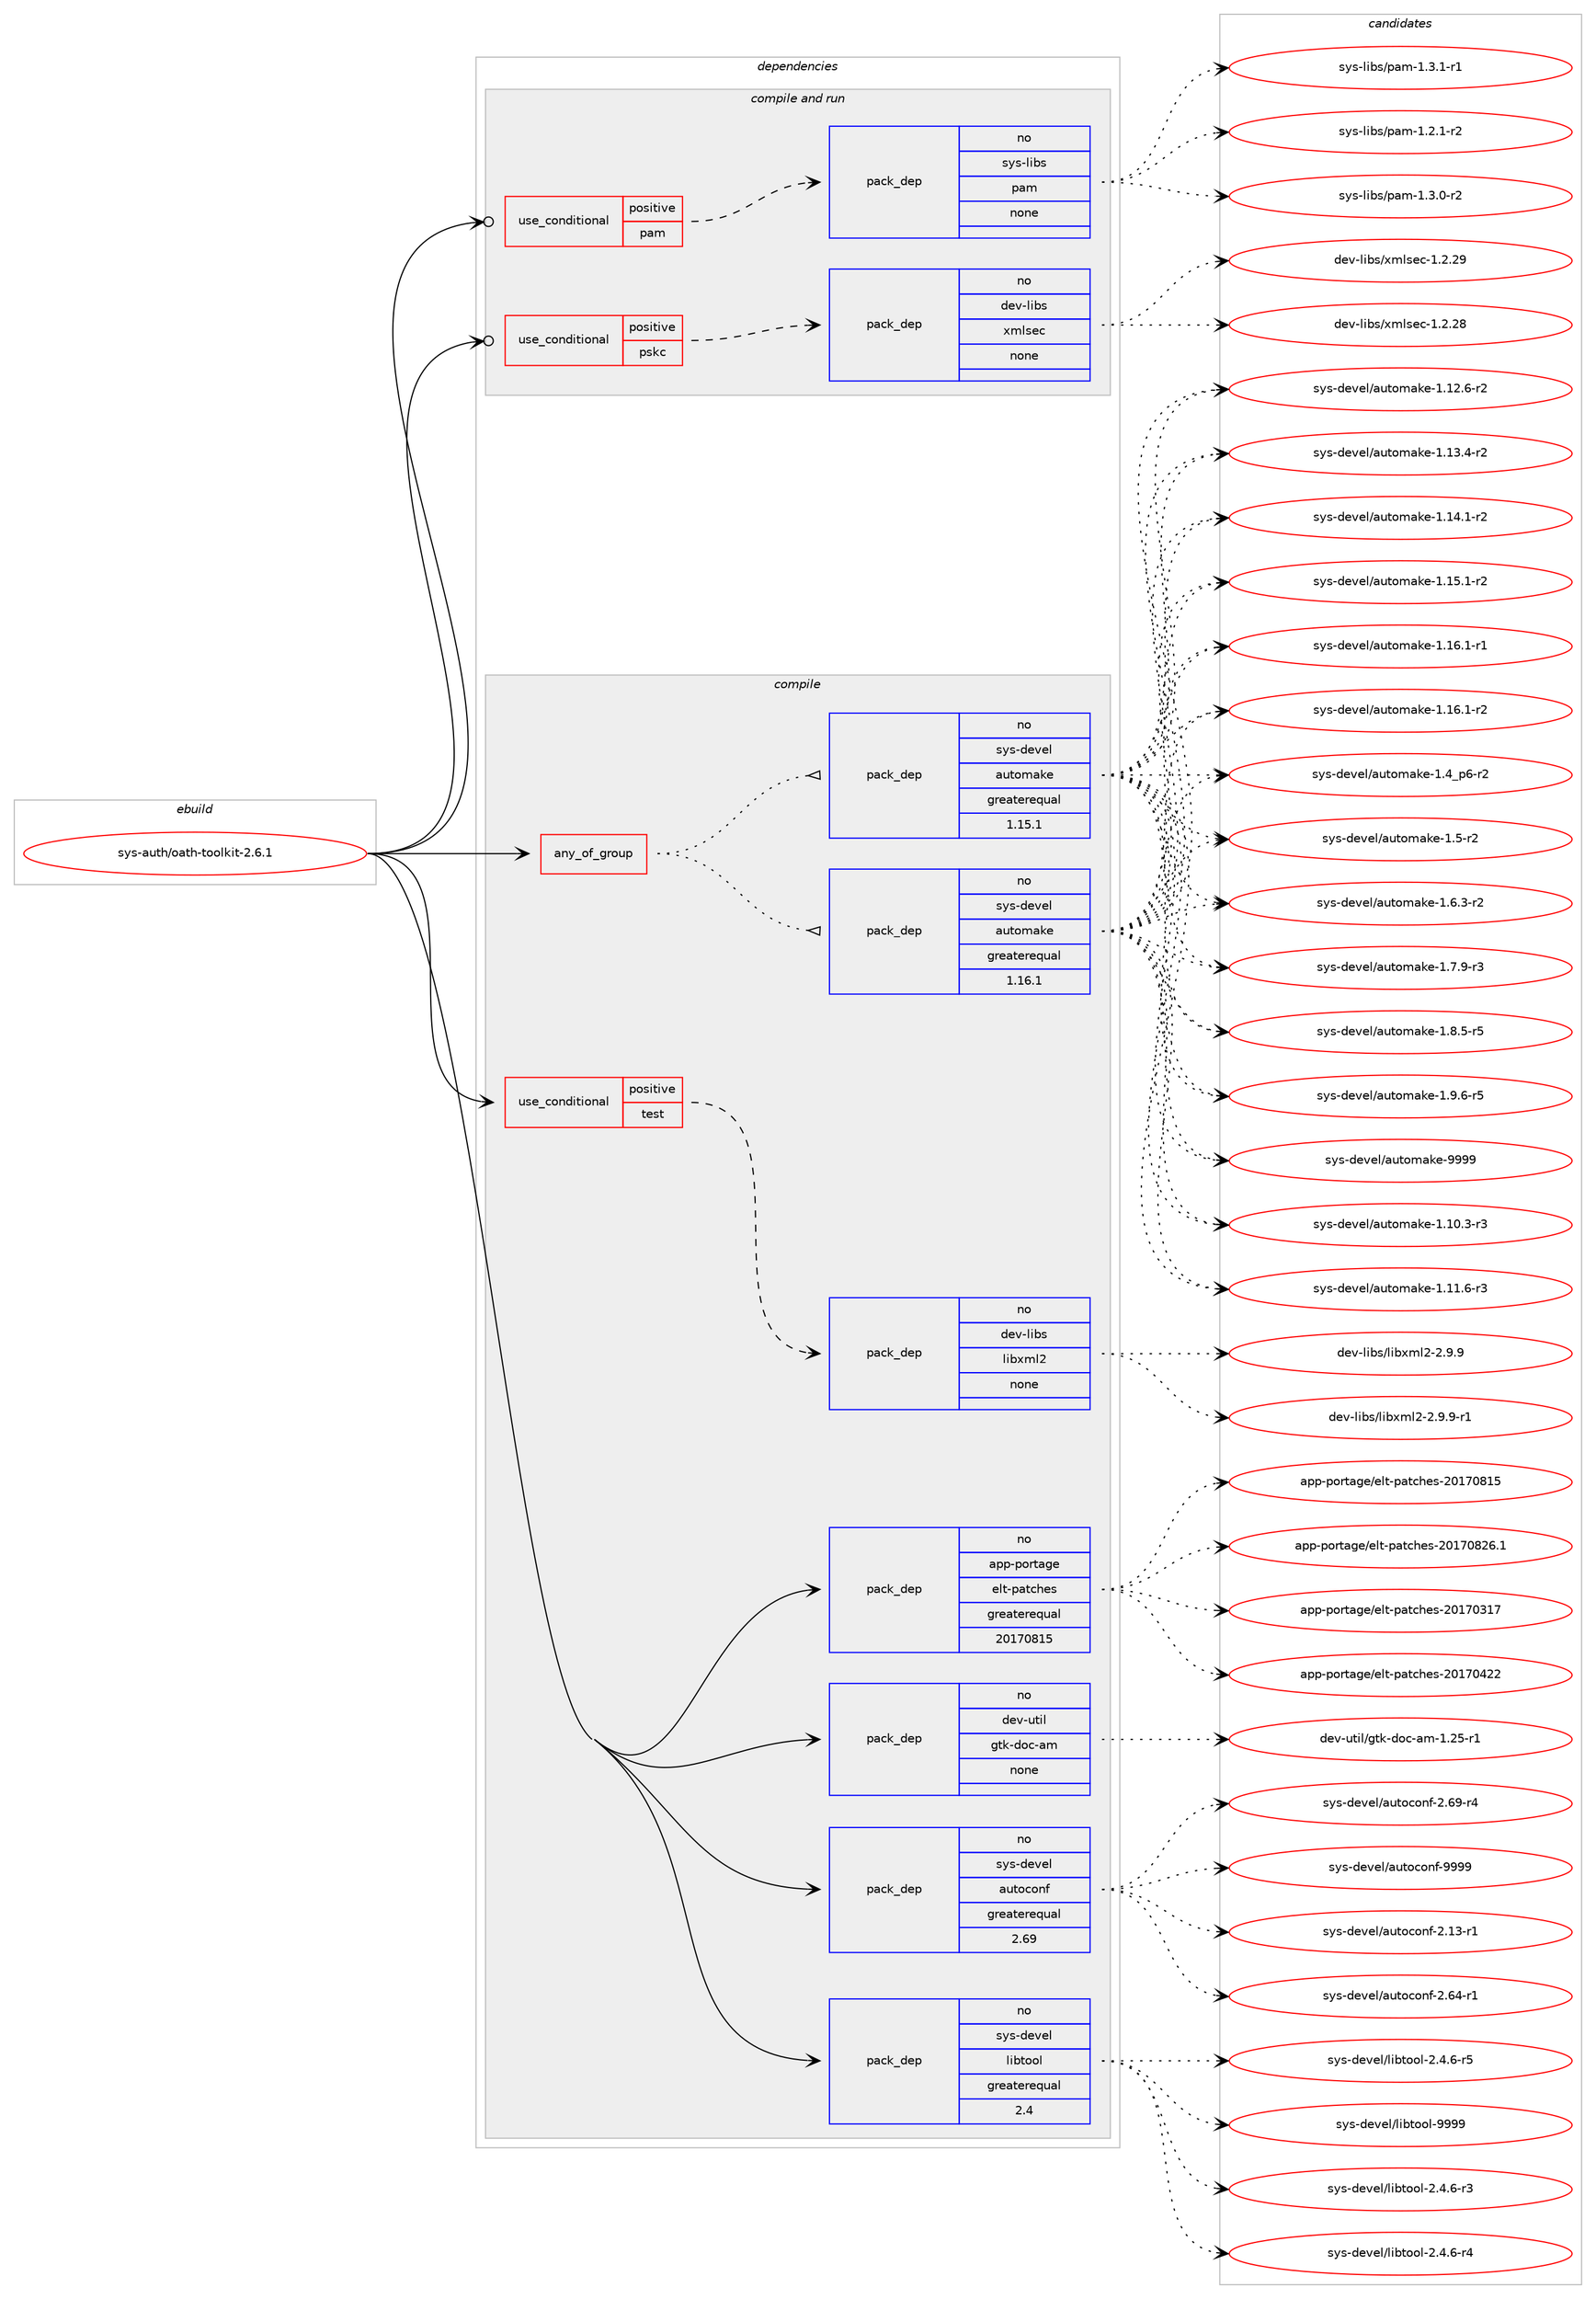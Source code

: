 digraph prolog {

# *************
# Graph options
# *************

newrank=true;
concentrate=true;
compound=true;
graph [rankdir=LR,fontname=Helvetica,fontsize=10,ranksep=1.5];#, ranksep=2.5, nodesep=0.2];
edge  [arrowhead=vee];
node  [fontname=Helvetica,fontsize=10];

# **********
# The ebuild
# **********

subgraph cluster_leftcol {
color=gray;
rank=same;
label=<<i>ebuild</i>>;
id [label="sys-auth/oath-toolkit-2.6.1", color=red, width=4, href="../sys-auth/oath-toolkit-2.6.1.svg"];
}

# ****************
# The dependencies
# ****************

subgraph cluster_midcol {
color=gray;
label=<<i>dependencies</i>>;
subgraph cluster_compile {
fillcolor="#eeeeee";
style=filled;
label=<<i>compile</i>>;
subgraph any14897 {
dependency880177 [label=<<TABLE BORDER="0" CELLBORDER="1" CELLSPACING="0" CELLPADDING="4"><TR><TD CELLPADDING="10">any_of_group</TD></TR></TABLE>>, shape=none, color=red];subgraph pack652721 {
dependency880178 [label=<<TABLE BORDER="0" CELLBORDER="1" CELLSPACING="0" CELLPADDING="4" WIDTH="220"><TR><TD ROWSPAN="6" CELLPADDING="30">pack_dep</TD></TR><TR><TD WIDTH="110">no</TD></TR><TR><TD>sys-devel</TD></TR><TR><TD>automake</TD></TR><TR><TD>greaterequal</TD></TR><TR><TD>1.16.1</TD></TR></TABLE>>, shape=none, color=blue];
}
dependency880177:e -> dependency880178:w [weight=20,style="dotted",arrowhead="oinv"];
subgraph pack652722 {
dependency880179 [label=<<TABLE BORDER="0" CELLBORDER="1" CELLSPACING="0" CELLPADDING="4" WIDTH="220"><TR><TD ROWSPAN="6" CELLPADDING="30">pack_dep</TD></TR><TR><TD WIDTH="110">no</TD></TR><TR><TD>sys-devel</TD></TR><TR><TD>automake</TD></TR><TR><TD>greaterequal</TD></TR><TR><TD>1.15.1</TD></TR></TABLE>>, shape=none, color=blue];
}
dependency880177:e -> dependency880179:w [weight=20,style="dotted",arrowhead="oinv"];
}
id:e -> dependency880177:w [weight=20,style="solid",arrowhead="vee"];
subgraph cond212036 {
dependency880180 [label=<<TABLE BORDER="0" CELLBORDER="1" CELLSPACING="0" CELLPADDING="4"><TR><TD ROWSPAN="3" CELLPADDING="10">use_conditional</TD></TR><TR><TD>positive</TD></TR><TR><TD>test</TD></TR></TABLE>>, shape=none, color=red];
subgraph pack652723 {
dependency880181 [label=<<TABLE BORDER="0" CELLBORDER="1" CELLSPACING="0" CELLPADDING="4" WIDTH="220"><TR><TD ROWSPAN="6" CELLPADDING="30">pack_dep</TD></TR><TR><TD WIDTH="110">no</TD></TR><TR><TD>dev-libs</TD></TR><TR><TD>libxml2</TD></TR><TR><TD>none</TD></TR><TR><TD></TD></TR></TABLE>>, shape=none, color=blue];
}
dependency880180:e -> dependency880181:w [weight=20,style="dashed",arrowhead="vee"];
}
id:e -> dependency880180:w [weight=20,style="solid",arrowhead="vee"];
subgraph pack652724 {
dependency880182 [label=<<TABLE BORDER="0" CELLBORDER="1" CELLSPACING="0" CELLPADDING="4" WIDTH="220"><TR><TD ROWSPAN="6" CELLPADDING="30">pack_dep</TD></TR><TR><TD WIDTH="110">no</TD></TR><TR><TD>app-portage</TD></TR><TR><TD>elt-patches</TD></TR><TR><TD>greaterequal</TD></TR><TR><TD>20170815</TD></TR></TABLE>>, shape=none, color=blue];
}
id:e -> dependency880182:w [weight=20,style="solid",arrowhead="vee"];
subgraph pack652725 {
dependency880183 [label=<<TABLE BORDER="0" CELLBORDER="1" CELLSPACING="0" CELLPADDING="4" WIDTH="220"><TR><TD ROWSPAN="6" CELLPADDING="30">pack_dep</TD></TR><TR><TD WIDTH="110">no</TD></TR><TR><TD>dev-util</TD></TR><TR><TD>gtk-doc-am</TD></TR><TR><TD>none</TD></TR><TR><TD></TD></TR></TABLE>>, shape=none, color=blue];
}
id:e -> dependency880183:w [weight=20,style="solid",arrowhead="vee"];
subgraph pack652726 {
dependency880184 [label=<<TABLE BORDER="0" CELLBORDER="1" CELLSPACING="0" CELLPADDING="4" WIDTH="220"><TR><TD ROWSPAN="6" CELLPADDING="30">pack_dep</TD></TR><TR><TD WIDTH="110">no</TD></TR><TR><TD>sys-devel</TD></TR><TR><TD>autoconf</TD></TR><TR><TD>greaterequal</TD></TR><TR><TD>2.69</TD></TR></TABLE>>, shape=none, color=blue];
}
id:e -> dependency880184:w [weight=20,style="solid",arrowhead="vee"];
subgraph pack652727 {
dependency880185 [label=<<TABLE BORDER="0" CELLBORDER="1" CELLSPACING="0" CELLPADDING="4" WIDTH="220"><TR><TD ROWSPAN="6" CELLPADDING="30">pack_dep</TD></TR><TR><TD WIDTH="110">no</TD></TR><TR><TD>sys-devel</TD></TR><TR><TD>libtool</TD></TR><TR><TD>greaterequal</TD></TR><TR><TD>2.4</TD></TR></TABLE>>, shape=none, color=blue];
}
id:e -> dependency880185:w [weight=20,style="solid",arrowhead="vee"];
}
subgraph cluster_compileandrun {
fillcolor="#eeeeee";
style=filled;
label=<<i>compile and run</i>>;
subgraph cond212037 {
dependency880186 [label=<<TABLE BORDER="0" CELLBORDER="1" CELLSPACING="0" CELLPADDING="4"><TR><TD ROWSPAN="3" CELLPADDING="10">use_conditional</TD></TR><TR><TD>positive</TD></TR><TR><TD>pam</TD></TR></TABLE>>, shape=none, color=red];
subgraph pack652728 {
dependency880187 [label=<<TABLE BORDER="0" CELLBORDER="1" CELLSPACING="0" CELLPADDING="4" WIDTH="220"><TR><TD ROWSPAN="6" CELLPADDING="30">pack_dep</TD></TR><TR><TD WIDTH="110">no</TD></TR><TR><TD>sys-libs</TD></TR><TR><TD>pam</TD></TR><TR><TD>none</TD></TR><TR><TD></TD></TR></TABLE>>, shape=none, color=blue];
}
dependency880186:e -> dependency880187:w [weight=20,style="dashed",arrowhead="vee"];
}
id:e -> dependency880186:w [weight=20,style="solid",arrowhead="odotvee"];
subgraph cond212038 {
dependency880188 [label=<<TABLE BORDER="0" CELLBORDER="1" CELLSPACING="0" CELLPADDING="4"><TR><TD ROWSPAN="3" CELLPADDING="10">use_conditional</TD></TR><TR><TD>positive</TD></TR><TR><TD>pskc</TD></TR></TABLE>>, shape=none, color=red];
subgraph pack652729 {
dependency880189 [label=<<TABLE BORDER="0" CELLBORDER="1" CELLSPACING="0" CELLPADDING="4" WIDTH="220"><TR><TD ROWSPAN="6" CELLPADDING="30">pack_dep</TD></TR><TR><TD WIDTH="110">no</TD></TR><TR><TD>dev-libs</TD></TR><TR><TD>xmlsec</TD></TR><TR><TD>none</TD></TR><TR><TD></TD></TR></TABLE>>, shape=none, color=blue];
}
dependency880188:e -> dependency880189:w [weight=20,style="dashed",arrowhead="vee"];
}
id:e -> dependency880188:w [weight=20,style="solid",arrowhead="odotvee"];
}
subgraph cluster_run {
fillcolor="#eeeeee";
style=filled;
label=<<i>run</i>>;
}
}

# **************
# The candidates
# **************

subgraph cluster_choices {
rank=same;
color=gray;
label=<<i>candidates</i>>;

subgraph choice652721 {
color=black;
nodesep=1;
choice11512111545100101118101108479711711611110997107101454946494846514511451 [label="sys-devel/automake-1.10.3-r3", color=red, width=4,href="../sys-devel/automake-1.10.3-r3.svg"];
choice11512111545100101118101108479711711611110997107101454946494946544511451 [label="sys-devel/automake-1.11.6-r3", color=red, width=4,href="../sys-devel/automake-1.11.6-r3.svg"];
choice11512111545100101118101108479711711611110997107101454946495046544511450 [label="sys-devel/automake-1.12.6-r2", color=red, width=4,href="../sys-devel/automake-1.12.6-r2.svg"];
choice11512111545100101118101108479711711611110997107101454946495146524511450 [label="sys-devel/automake-1.13.4-r2", color=red, width=4,href="../sys-devel/automake-1.13.4-r2.svg"];
choice11512111545100101118101108479711711611110997107101454946495246494511450 [label="sys-devel/automake-1.14.1-r2", color=red, width=4,href="../sys-devel/automake-1.14.1-r2.svg"];
choice11512111545100101118101108479711711611110997107101454946495346494511450 [label="sys-devel/automake-1.15.1-r2", color=red, width=4,href="../sys-devel/automake-1.15.1-r2.svg"];
choice11512111545100101118101108479711711611110997107101454946495446494511449 [label="sys-devel/automake-1.16.1-r1", color=red, width=4,href="../sys-devel/automake-1.16.1-r1.svg"];
choice11512111545100101118101108479711711611110997107101454946495446494511450 [label="sys-devel/automake-1.16.1-r2", color=red, width=4,href="../sys-devel/automake-1.16.1-r2.svg"];
choice115121115451001011181011084797117116111109971071014549465295112544511450 [label="sys-devel/automake-1.4_p6-r2", color=red, width=4,href="../sys-devel/automake-1.4_p6-r2.svg"];
choice11512111545100101118101108479711711611110997107101454946534511450 [label="sys-devel/automake-1.5-r2", color=red, width=4,href="../sys-devel/automake-1.5-r2.svg"];
choice115121115451001011181011084797117116111109971071014549465446514511450 [label="sys-devel/automake-1.6.3-r2", color=red, width=4,href="../sys-devel/automake-1.6.3-r2.svg"];
choice115121115451001011181011084797117116111109971071014549465546574511451 [label="sys-devel/automake-1.7.9-r3", color=red, width=4,href="../sys-devel/automake-1.7.9-r3.svg"];
choice115121115451001011181011084797117116111109971071014549465646534511453 [label="sys-devel/automake-1.8.5-r5", color=red, width=4,href="../sys-devel/automake-1.8.5-r5.svg"];
choice115121115451001011181011084797117116111109971071014549465746544511453 [label="sys-devel/automake-1.9.6-r5", color=red, width=4,href="../sys-devel/automake-1.9.6-r5.svg"];
choice115121115451001011181011084797117116111109971071014557575757 [label="sys-devel/automake-9999", color=red, width=4,href="../sys-devel/automake-9999.svg"];
dependency880178:e -> choice11512111545100101118101108479711711611110997107101454946494846514511451:w [style=dotted,weight="100"];
dependency880178:e -> choice11512111545100101118101108479711711611110997107101454946494946544511451:w [style=dotted,weight="100"];
dependency880178:e -> choice11512111545100101118101108479711711611110997107101454946495046544511450:w [style=dotted,weight="100"];
dependency880178:e -> choice11512111545100101118101108479711711611110997107101454946495146524511450:w [style=dotted,weight="100"];
dependency880178:e -> choice11512111545100101118101108479711711611110997107101454946495246494511450:w [style=dotted,weight="100"];
dependency880178:e -> choice11512111545100101118101108479711711611110997107101454946495346494511450:w [style=dotted,weight="100"];
dependency880178:e -> choice11512111545100101118101108479711711611110997107101454946495446494511449:w [style=dotted,weight="100"];
dependency880178:e -> choice11512111545100101118101108479711711611110997107101454946495446494511450:w [style=dotted,weight="100"];
dependency880178:e -> choice115121115451001011181011084797117116111109971071014549465295112544511450:w [style=dotted,weight="100"];
dependency880178:e -> choice11512111545100101118101108479711711611110997107101454946534511450:w [style=dotted,weight="100"];
dependency880178:e -> choice115121115451001011181011084797117116111109971071014549465446514511450:w [style=dotted,weight="100"];
dependency880178:e -> choice115121115451001011181011084797117116111109971071014549465546574511451:w [style=dotted,weight="100"];
dependency880178:e -> choice115121115451001011181011084797117116111109971071014549465646534511453:w [style=dotted,weight="100"];
dependency880178:e -> choice115121115451001011181011084797117116111109971071014549465746544511453:w [style=dotted,weight="100"];
dependency880178:e -> choice115121115451001011181011084797117116111109971071014557575757:w [style=dotted,weight="100"];
}
subgraph choice652722 {
color=black;
nodesep=1;
choice11512111545100101118101108479711711611110997107101454946494846514511451 [label="sys-devel/automake-1.10.3-r3", color=red, width=4,href="../sys-devel/automake-1.10.3-r3.svg"];
choice11512111545100101118101108479711711611110997107101454946494946544511451 [label="sys-devel/automake-1.11.6-r3", color=red, width=4,href="../sys-devel/automake-1.11.6-r3.svg"];
choice11512111545100101118101108479711711611110997107101454946495046544511450 [label="sys-devel/automake-1.12.6-r2", color=red, width=4,href="../sys-devel/automake-1.12.6-r2.svg"];
choice11512111545100101118101108479711711611110997107101454946495146524511450 [label="sys-devel/automake-1.13.4-r2", color=red, width=4,href="../sys-devel/automake-1.13.4-r2.svg"];
choice11512111545100101118101108479711711611110997107101454946495246494511450 [label="sys-devel/automake-1.14.1-r2", color=red, width=4,href="../sys-devel/automake-1.14.1-r2.svg"];
choice11512111545100101118101108479711711611110997107101454946495346494511450 [label="sys-devel/automake-1.15.1-r2", color=red, width=4,href="../sys-devel/automake-1.15.1-r2.svg"];
choice11512111545100101118101108479711711611110997107101454946495446494511449 [label="sys-devel/automake-1.16.1-r1", color=red, width=4,href="../sys-devel/automake-1.16.1-r1.svg"];
choice11512111545100101118101108479711711611110997107101454946495446494511450 [label="sys-devel/automake-1.16.1-r2", color=red, width=4,href="../sys-devel/automake-1.16.1-r2.svg"];
choice115121115451001011181011084797117116111109971071014549465295112544511450 [label="sys-devel/automake-1.4_p6-r2", color=red, width=4,href="../sys-devel/automake-1.4_p6-r2.svg"];
choice11512111545100101118101108479711711611110997107101454946534511450 [label="sys-devel/automake-1.5-r2", color=red, width=4,href="../sys-devel/automake-1.5-r2.svg"];
choice115121115451001011181011084797117116111109971071014549465446514511450 [label="sys-devel/automake-1.6.3-r2", color=red, width=4,href="../sys-devel/automake-1.6.3-r2.svg"];
choice115121115451001011181011084797117116111109971071014549465546574511451 [label="sys-devel/automake-1.7.9-r3", color=red, width=4,href="../sys-devel/automake-1.7.9-r3.svg"];
choice115121115451001011181011084797117116111109971071014549465646534511453 [label="sys-devel/automake-1.8.5-r5", color=red, width=4,href="../sys-devel/automake-1.8.5-r5.svg"];
choice115121115451001011181011084797117116111109971071014549465746544511453 [label="sys-devel/automake-1.9.6-r5", color=red, width=4,href="../sys-devel/automake-1.9.6-r5.svg"];
choice115121115451001011181011084797117116111109971071014557575757 [label="sys-devel/automake-9999", color=red, width=4,href="../sys-devel/automake-9999.svg"];
dependency880179:e -> choice11512111545100101118101108479711711611110997107101454946494846514511451:w [style=dotted,weight="100"];
dependency880179:e -> choice11512111545100101118101108479711711611110997107101454946494946544511451:w [style=dotted,weight="100"];
dependency880179:e -> choice11512111545100101118101108479711711611110997107101454946495046544511450:w [style=dotted,weight="100"];
dependency880179:e -> choice11512111545100101118101108479711711611110997107101454946495146524511450:w [style=dotted,weight="100"];
dependency880179:e -> choice11512111545100101118101108479711711611110997107101454946495246494511450:w [style=dotted,weight="100"];
dependency880179:e -> choice11512111545100101118101108479711711611110997107101454946495346494511450:w [style=dotted,weight="100"];
dependency880179:e -> choice11512111545100101118101108479711711611110997107101454946495446494511449:w [style=dotted,weight="100"];
dependency880179:e -> choice11512111545100101118101108479711711611110997107101454946495446494511450:w [style=dotted,weight="100"];
dependency880179:e -> choice115121115451001011181011084797117116111109971071014549465295112544511450:w [style=dotted,weight="100"];
dependency880179:e -> choice11512111545100101118101108479711711611110997107101454946534511450:w [style=dotted,weight="100"];
dependency880179:e -> choice115121115451001011181011084797117116111109971071014549465446514511450:w [style=dotted,weight="100"];
dependency880179:e -> choice115121115451001011181011084797117116111109971071014549465546574511451:w [style=dotted,weight="100"];
dependency880179:e -> choice115121115451001011181011084797117116111109971071014549465646534511453:w [style=dotted,weight="100"];
dependency880179:e -> choice115121115451001011181011084797117116111109971071014549465746544511453:w [style=dotted,weight="100"];
dependency880179:e -> choice115121115451001011181011084797117116111109971071014557575757:w [style=dotted,weight="100"];
}
subgraph choice652723 {
color=black;
nodesep=1;
choice1001011184510810598115471081059812010910850455046574657 [label="dev-libs/libxml2-2.9.9", color=red, width=4,href="../dev-libs/libxml2-2.9.9.svg"];
choice10010111845108105981154710810598120109108504550465746574511449 [label="dev-libs/libxml2-2.9.9-r1", color=red, width=4,href="../dev-libs/libxml2-2.9.9-r1.svg"];
dependency880181:e -> choice1001011184510810598115471081059812010910850455046574657:w [style=dotted,weight="100"];
dependency880181:e -> choice10010111845108105981154710810598120109108504550465746574511449:w [style=dotted,weight="100"];
}
subgraph choice652724 {
color=black;
nodesep=1;
choice97112112451121111141169710310147101108116451129711699104101115455048495548514955 [label="app-portage/elt-patches-20170317", color=red, width=4,href="../app-portage/elt-patches-20170317.svg"];
choice97112112451121111141169710310147101108116451129711699104101115455048495548525050 [label="app-portage/elt-patches-20170422", color=red, width=4,href="../app-portage/elt-patches-20170422.svg"];
choice97112112451121111141169710310147101108116451129711699104101115455048495548564953 [label="app-portage/elt-patches-20170815", color=red, width=4,href="../app-portage/elt-patches-20170815.svg"];
choice971121124511211111411697103101471011081164511297116991041011154550484955485650544649 [label="app-portage/elt-patches-20170826.1", color=red, width=4,href="../app-portage/elt-patches-20170826.1.svg"];
dependency880182:e -> choice97112112451121111141169710310147101108116451129711699104101115455048495548514955:w [style=dotted,weight="100"];
dependency880182:e -> choice97112112451121111141169710310147101108116451129711699104101115455048495548525050:w [style=dotted,weight="100"];
dependency880182:e -> choice97112112451121111141169710310147101108116451129711699104101115455048495548564953:w [style=dotted,weight="100"];
dependency880182:e -> choice971121124511211111411697103101471011081164511297116991041011154550484955485650544649:w [style=dotted,weight="100"];
}
subgraph choice652725 {
color=black;
nodesep=1;
choice10010111845117116105108471031161074510011199459710945494650534511449 [label="dev-util/gtk-doc-am-1.25-r1", color=red, width=4,href="../dev-util/gtk-doc-am-1.25-r1.svg"];
dependency880183:e -> choice10010111845117116105108471031161074510011199459710945494650534511449:w [style=dotted,weight="100"];
}
subgraph choice652726 {
color=black;
nodesep=1;
choice1151211154510010111810110847971171161119911111010245504649514511449 [label="sys-devel/autoconf-2.13-r1", color=red, width=4,href="../sys-devel/autoconf-2.13-r1.svg"];
choice1151211154510010111810110847971171161119911111010245504654524511449 [label="sys-devel/autoconf-2.64-r1", color=red, width=4,href="../sys-devel/autoconf-2.64-r1.svg"];
choice1151211154510010111810110847971171161119911111010245504654574511452 [label="sys-devel/autoconf-2.69-r4", color=red, width=4,href="../sys-devel/autoconf-2.69-r4.svg"];
choice115121115451001011181011084797117116111991111101024557575757 [label="sys-devel/autoconf-9999", color=red, width=4,href="../sys-devel/autoconf-9999.svg"];
dependency880184:e -> choice1151211154510010111810110847971171161119911111010245504649514511449:w [style=dotted,weight="100"];
dependency880184:e -> choice1151211154510010111810110847971171161119911111010245504654524511449:w [style=dotted,weight="100"];
dependency880184:e -> choice1151211154510010111810110847971171161119911111010245504654574511452:w [style=dotted,weight="100"];
dependency880184:e -> choice115121115451001011181011084797117116111991111101024557575757:w [style=dotted,weight="100"];
}
subgraph choice652727 {
color=black;
nodesep=1;
choice1151211154510010111810110847108105981161111111084550465246544511451 [label="sys-devel/libtool-2.4.6-r3", color=red, width=4,href="../sys-devel/libtool-2.4.6-r3.svg"];
choice1151211154510010111810110847108105981161111111084550465246544511452 [label="sys-devel/libtool-2.4.6-r4", color=red, width=4,href="../sys-devel/libtool-2.4.6-r4.svg"];
choice1151211154510010111810110847108105981161111111084550465246544511453 [label="sys-devel/libtool-2.4.6-r5", color=red, width=4,href="../sys-devel/libtool-2.4.6-r5.svg"];
choice1151211154510010111810110847108105981161111111084557575757 [label="sys-devel/libtool-9999", color=red, width=4,href="../sys-devel/libtool-9999.svg"];
dependency880185:e -> choice1151211154510010111810110847108105981161111111084550465246544511451:w [style=dotted,weight="100"];
dependency880185:e -> choice1151211154510010111810110847108105981161111111084550465246544511452:w [style=dotted,weight="100"];
dependency880185:e -> choice1151211154510010111810110847108105981161111111084550465246544511453:w [style=dotted,weight="100"];
dependency880185:e -> choice1151211154510010111810110847108105981161111111084557575757:w [style=dotted,weight="100"];
}
subgraph choice652728 {
color=black;
nodesep=1;
choice115121115451081059811547112971094549465046494511450 [label="sys-libs/pam-1.2.1-r2", color=red, width=4,href="../sys-libs/pam-1.2.1-r2.svg"];
choice115121115451081059811547112971094549465146484511450 [label="sys-libs/pam-1.3.0-r2", color=red, width=4,href="../sys-libs/pam-1.3.0-r2.svg"];
choice115121115451081059811547112971094549465146494511449 [label="sys-libs/pam-1.3.1-r1", color=red, width=4,href="../sys-libs/pam-1.3.1-r1.svg"];
dependency880187:e -> choice115121115451081059811547112971094549465046494511450:w [style=dotted,weight="100"];
dependency880187:e -> choice115121115451081059811547112971094549465146484511450:w [style=dotted,weight="100"];
dependency880187:e -> choice115121115451081059811547112971094549465146494511449:w [style=dotted,weight="100"];
}
subgraph choice652729 {
color=black;
nodesep=1;
choice1001011184510810598115471201091081151019945494650465056 [label="dev-libs/xmlsec-1.2.28", color=red, width=4,href="../dev-libs/xmlsec-1.2.28.svg"];
choice1001011184510810598115471201091081151019945494650465057 [label="dev-libs/xmlsec-1.2.29", color=red, width=4,href="../dev-libs/xmlsec-1.2.29.svg"];
dependency880189:e -> choice1001011184510810598115471201091081151019945494650465056:w [style=dotted,weight="100"];
dependency880189:e -> choice1001011184510810598115471201091081151019945494650465057:w [style=dotted,weight="100"];
}
}

}
